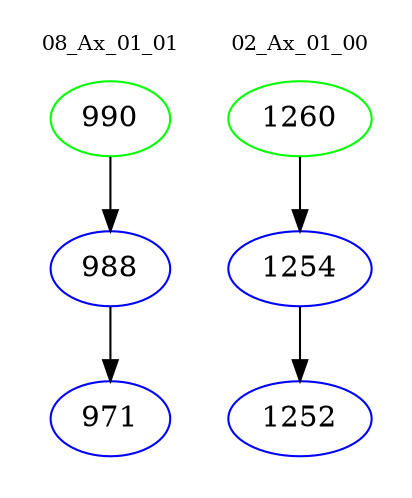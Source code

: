 digraph{
subgraph cluster_0 {
color = white
label = "08_Ax_01_01";
fontsize=10;
T0_990 [label="990", color="green"]
T0_990 -> T0_988 [color="black"]
T0_988 [label="988", color="blue"]
T0_988 -> T0_971 [color="black"]
T0_971 [label="971", color="blue"]
}
subgraph cluster_1 {
color = white
label = "02_Ax_01_00";
fontsize=10;
T1_1260 [label="1260", color="green"]
T1_1260 -> T1_1254 [color="black"]
T1_1254 [label="1254", color="blue"]
T1_1254 -> T1_1252 [color="black"]
T1_1252 [label="1252", color="blue"]
}
}
